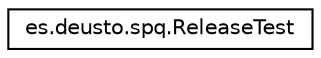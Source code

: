 digraph "Representación gráfica de la clase"
{
 // LATEX_PDF_SIZE
  edge [fontname="Helvetica",fontsize="10",labelfontname="Helvetica",labelfontsize="10"];
  node [fontname="Helvetica",fontsize="10",shape=record];
  rankdir="LR";
  Node0 [label="es.deusto.spq.ReleaseTest",height=0.2,width=0.4,color="black", fillcolor="white", style="filled",URL="$classes_1_1deusto_1_1spq_1_1_release_test.html",tooltip=" "];
}
